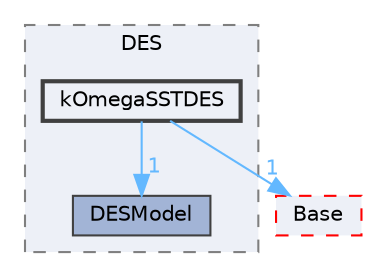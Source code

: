 digraph "src/TurbulenceModels/turbulenceModels/DES/kOmegaSSTDES"
{
 // LATEX_PDF_SIZE
  bgcolor="transparent";
  edge [fontname=Helvetica,fontsize=10,labelfontname=Helvetica,labelfontsize=10];
  node [fontname=Helvetica,fontsize=10,shape=box,height=0.2,width=0.4];
  compound=true
  subgraph clusterdir_4c597e202e8b6e09c8ced0164b37938b {
    graph [ bgcolor="#edf0f7", pencolor="grey50", label="DES", fontname=Helvetica,fontsize=10 style="filled,dashed", URL="dir_4c597e202e8b6e09c8ced0164b37938b.html",tooltip=""]
  dir_f86a3d43150bae25571c6b1b18691303 [label="DESModel", fillcolor="#a2b4d6", color="grey25", style="filled", URL="dir_f86a3d43150bae25571c6b1b18691303.html",tooltip=""];
  dir_5bc23c4a3ae70214712b264d0bbd322a [label="kOmegaSSTDES", fillcolor="#edf0f7", color="grey25", style="filled,bold", URL="dir_5bc23c4a3ae70214712b264d0bbd322a.html",tooltip=""];
  }
  dir_3832ed45651eb26efa0c13129dbd5167 [label="Base", fillcolor="#edf0f7", color="red", style="filled,dashed", URL="dir_3832ed45651eb26efa0c13129dbd5167.html",tooltip=""];
  dir_5bc23c4a3ae70214712b264d0bbd322a->dir_3832ed45651eb26efa0c13129dbd5167 [headlabel="1", labeldistance=1.5 headhref="dir_002046_000196.html" href="dir_002046_000196.html" color="steelblue1" fontcolor="steelblue1"];
  dir_5bc23c4a3ae70214712b264d0bbd322a->dir_f86a3d43150bae25571c6b1b18691303 [headlabel="1", labeldistance=1.5 headhref="dir_002046_000900.html" href="dir_002046_000900.html" color="steelblue1" fontcolor="steelblue1"];
}
